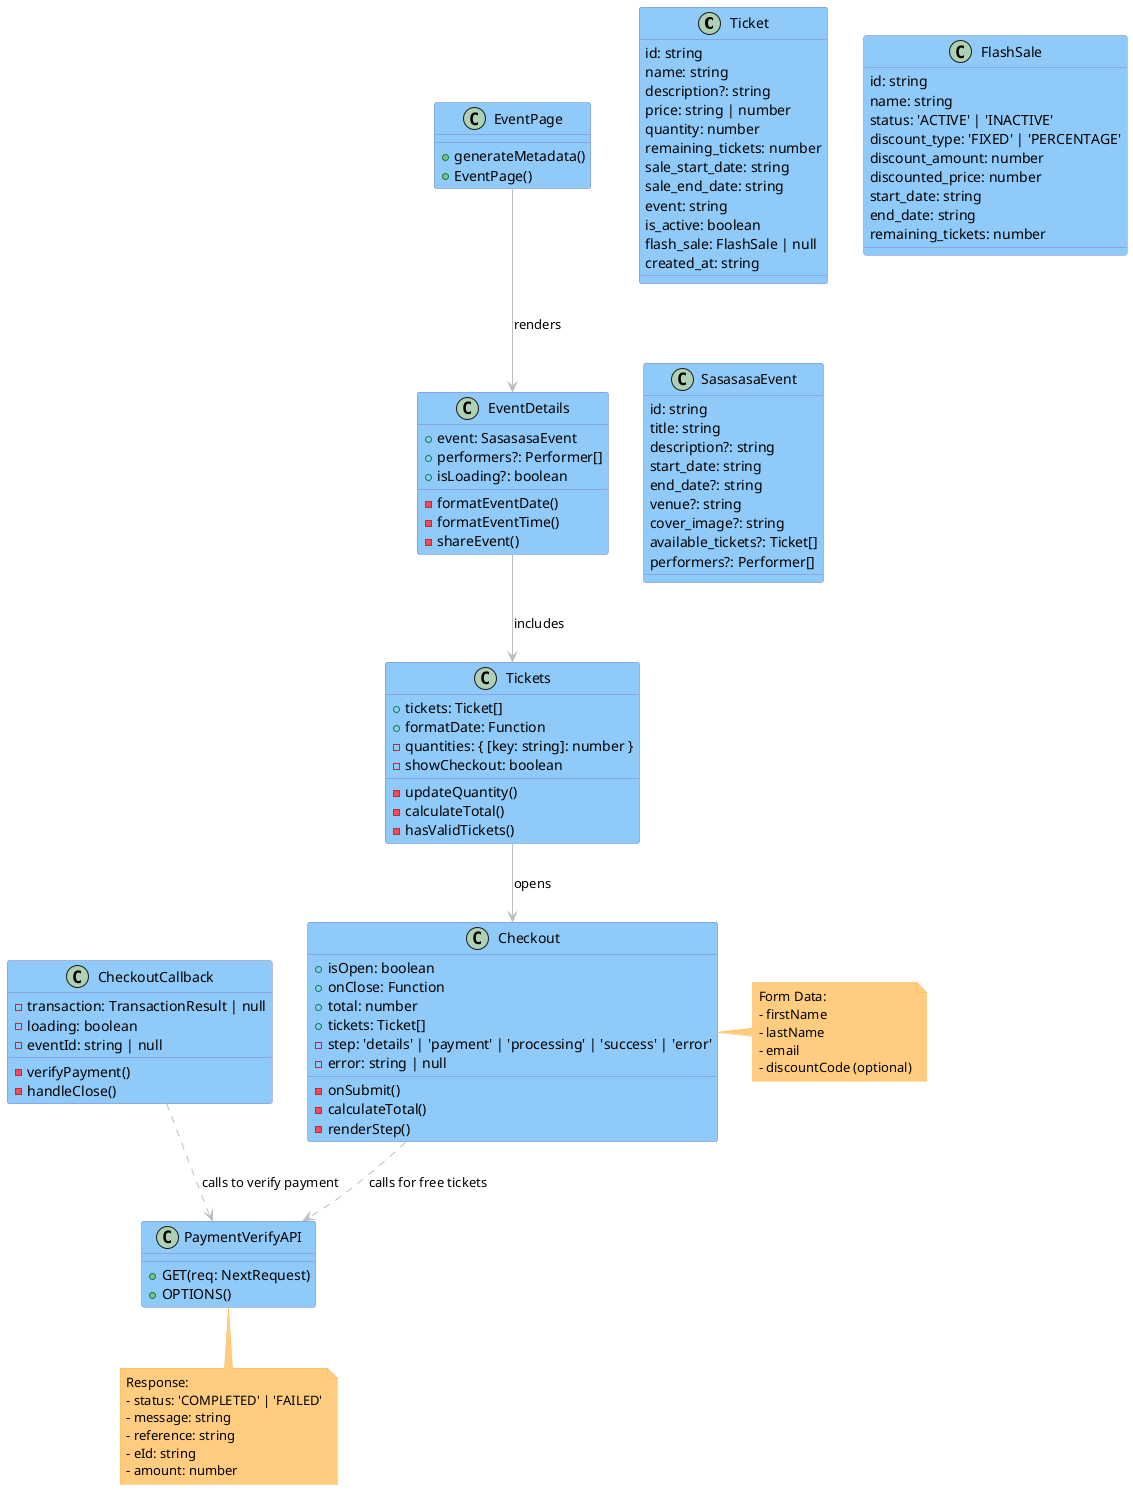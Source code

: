@startuml Sasasasa Checkout Flow - Class Diagram

!define MUTED_RED #E57373
!define MUTED_BLUE #90CAF9
!define MUTED_GREEN #A5D6A7
!define MUTED_ORANGE #FFCC80
!define MUTED_PURPLE #CE93D8
!define MUTED_GRAY #BDBDBD

skinparam backgroundColor white
skinparam ArrowColor MUTED_GRAY
skinparam ClassBackgroundColor MUTED_BLUE
skinparam ClassBorderColor #7986CB
skinparam NoteBackgroundColor MUTED_ORANGE
skinparam NoteBorderColor #FFB74D

' Data Structures
class Ticket {
  id: string
  name: string
  description?: string
  price: string | number
  quantity: number
  remaining_tickets: number
  sale_start_date: string
  sale_end_date: string
  event: string
  is_active: boolean
  flash_sale: FlashSale | null
  created_at: string
}

class FlashSale {
  id: string
  name: string
  status: 'ACTIVE' | 'INACTIVE'
  discount_type: 'FIXED' | 'PERCENTAGE'
  discount_amount: number
  discounted_price: number
  start_date: string
  end_date: string
  remaining_tickets: number
}

class SasasasaEvent {
  id: string
  title: string
  description?: string
  start_date: string
  end_date?: string
  venue?: string
  cover_image?: string
  available_tickets?: Ticket[]
  performers?: Performer[]
  ' Other properties omitted for clarity
}

' Components
class EventPage {
  + generateMetadata()
  + EventPage()
}

class EventDetails {
  + event: SasasasaEvent
  + performers?: Performer[]
  + isLoading?: boolean
  - formatEventDate()
  - formatEventTime()
  - shareEvent()
}

class Tickets {
  + tickets: Ticket[]
  + formatDate: Function
  - quantities: { [key: string]: number }
  - showCheckout: boolean
  - updateQuantity()
  - calculateTotal()
  - hasValidTickets()
}

class Checkout {
  + isOpen: boolean
  + onClose: Function
  + total: number
  + tickets: Ticket[]
  - step: 'details' | 'payment' | 'processing' | 'success' | 'error'
  - error: string | null
  - onSubmit()
  - calculateTotal()
  - renderStep()
}

class CheckoutCallback {
  - transaction: TransactionResult | null
  - loading: boolean
  - eventId: string | null
  - verifyPayment()
  - handleClose()
}

class PaymentVerifyAPI {
  + GET(req: NextRequest)
  + OPTIONS()
}

' Relationships
EventPage --> EventDetails : renders
EventDetails --> Tickets : includes
Tickets --> Checkout : opens
Checkout ..> PaymentVerifyAPI : calls for free tickets
CheckoutCallback ..> PaymentVerifyAPI : calls to verify payment

note right of Checkout
  Form Data:
  - firstName
  - lastName
  - email
  - discountCode (optional)
end note

note bottom of PaymentVerifyAPI
  Response:
  - status: 'COMPLETED' | 'FAILED'
  - message: string
  - reference: string
  - eId: string
  - amount: number
end note

@enduml
